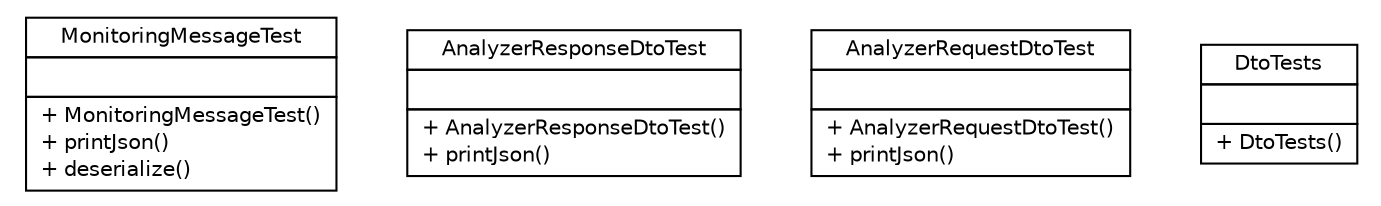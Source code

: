 #!/usr/local/bin/dot
#
# Class diagram 
# Generated by UMLGraph version 5.1 (http://www.umlgraph.org/)
#

digraph G {
	edge [fontname="Helvetica",fontsize=10,labelfontname="Helvetica",labelfontsize=10];
	node [fontname="Helvetica",fontsize=10,shape=plaintext];
	nodesep=0.25;
	ranksep=0.5;
	// net.sereneproject.collector.dto.MonitoringMessageTest
	c49 [label=<<table title="net.sereneproject.collector.dto.MonitoringMessageTest" border="0" cellborder="1" cellspacing="0" cellpadding="2" port="p" href="./MonitoringMessageTest.html">
		<tr><td><table border="0" cellspacing="0" cellpadding="1">
<tr><td align="center" balign="center"> MonitoringMessageTest </td></tr>
		</table></td></tr>
		<tr><td><table border="0" cellspacing="0" cellpadding="1">
<tr><td align="left" balign="left">  </td></tr>
		</table></td></tr>
		<tr><td><table border="0" cellspacing="0" cellpadding="1">
<tr><td align="left" balign="left"> + MonitoringMessageTest() </td></tr>
<tr><td align="left" balign="left"> + printJson() </td></tr>
<tr><td align="left" balign="left"> + deserialize() </td></tr>
		</table></td></tr>
		</table>>, fontname="Helvetica", fontcolor="black", fontsize=10.0];
	// net.sereneproject.collector.dto.AnalyzerResponseDtoTest
	c50 [label=<<table title="net.sereneproject.collector.dto.AnalyzerResponseDtoTest" border="0" cellborder="1" cellspacing="0" cellpadding="2" port="p" href="./AnalyzerResponseDtoTest.html">
		<tr><td><table border="0" cellspacing="0" cellpadding="1">
<tr><td align="center" balign="center"> AnalyzerResponseDtoTest </td></tr>
		</table></td></tr>
		<tr><td><table border="0" cellspacing="0" cellpadding="1">
<tr><td align="left" balign="left">  </td></tr>
		</table></td></tr>
		<tr><td><table border="0" cellspacing="0" cellpadding="1">
<tr><td align="left" balign="left"> + AnalyzerResponseDtoTest() </td></tr>
<tr><td align="left" balign="left"> + printJson() </td></tr>
		</table></td></tr>
		</table>>, fontname="Helvetica", fontcolor="black", fontsize=10.0];
	// net.sereneproject.collector.dto.AnalyzerRequestDtoTest
	c51 [label=<<table title="net.sereneproject.collector.dto.AnalyzerRequestDtoTest" border="0" cellborder="1" cellspacing="0" cellpadding="2" port="p" href="./AnalyzerRequestDtoTest.html">
		<tr><td><table border="0" cellspacing="0" cellpadding="1">
<tr><td align="center" balign="center"> AnalyzerRequestDtoTest </td></tr>
		</table></td></tr>
		<tr><td><table border="0" cellspacing="0" cellpadding="1">
<tr><td align="left" balign="left">  </td></tr>
		</table></td></tr>
		<tr><td><table border="0" cellspacing="0" cellpadding="1">
<tr><td align="left" balign="left"> + AnalyzerRequestDtoTest() </td></tr>
<tr><td align="left" balign="left"> + printJson() </td></tr>
		</table></td></tr>
		</table>>, fontname="Helvetica", fontcolor="black", fontsize=10.0];
	// net.sereneproject.collector.dto.DtoTests
	c52 [label=<<table title="net.sereneproject.collector.dto.DtoTests" border="0" cellborder="1" cellspacing="0" cellpadding="2" port="p" href="./DtoTests.html">
		<tr><td><table border="0" cellspacing="0" cellpadding="1">
<tr><td align="center" balign="center"> DtoTests </td></tr>
		</table></td></tr>
		<tr><td><table border="0" cellspacing="0" cellpadding="1">
<tr><td align="left" balign="left">  </td></tr>
		</table></td></tr>
		<tr><td><table border="0" cellspacing="0" cellpadding="1">
<tr><td align="left" balign="left"> + DtoTests() </td></tr>
		</table></td></tr>
		</table>>, fontname="Helvetica", fontcolor="black", fontsize=10.0];
}

